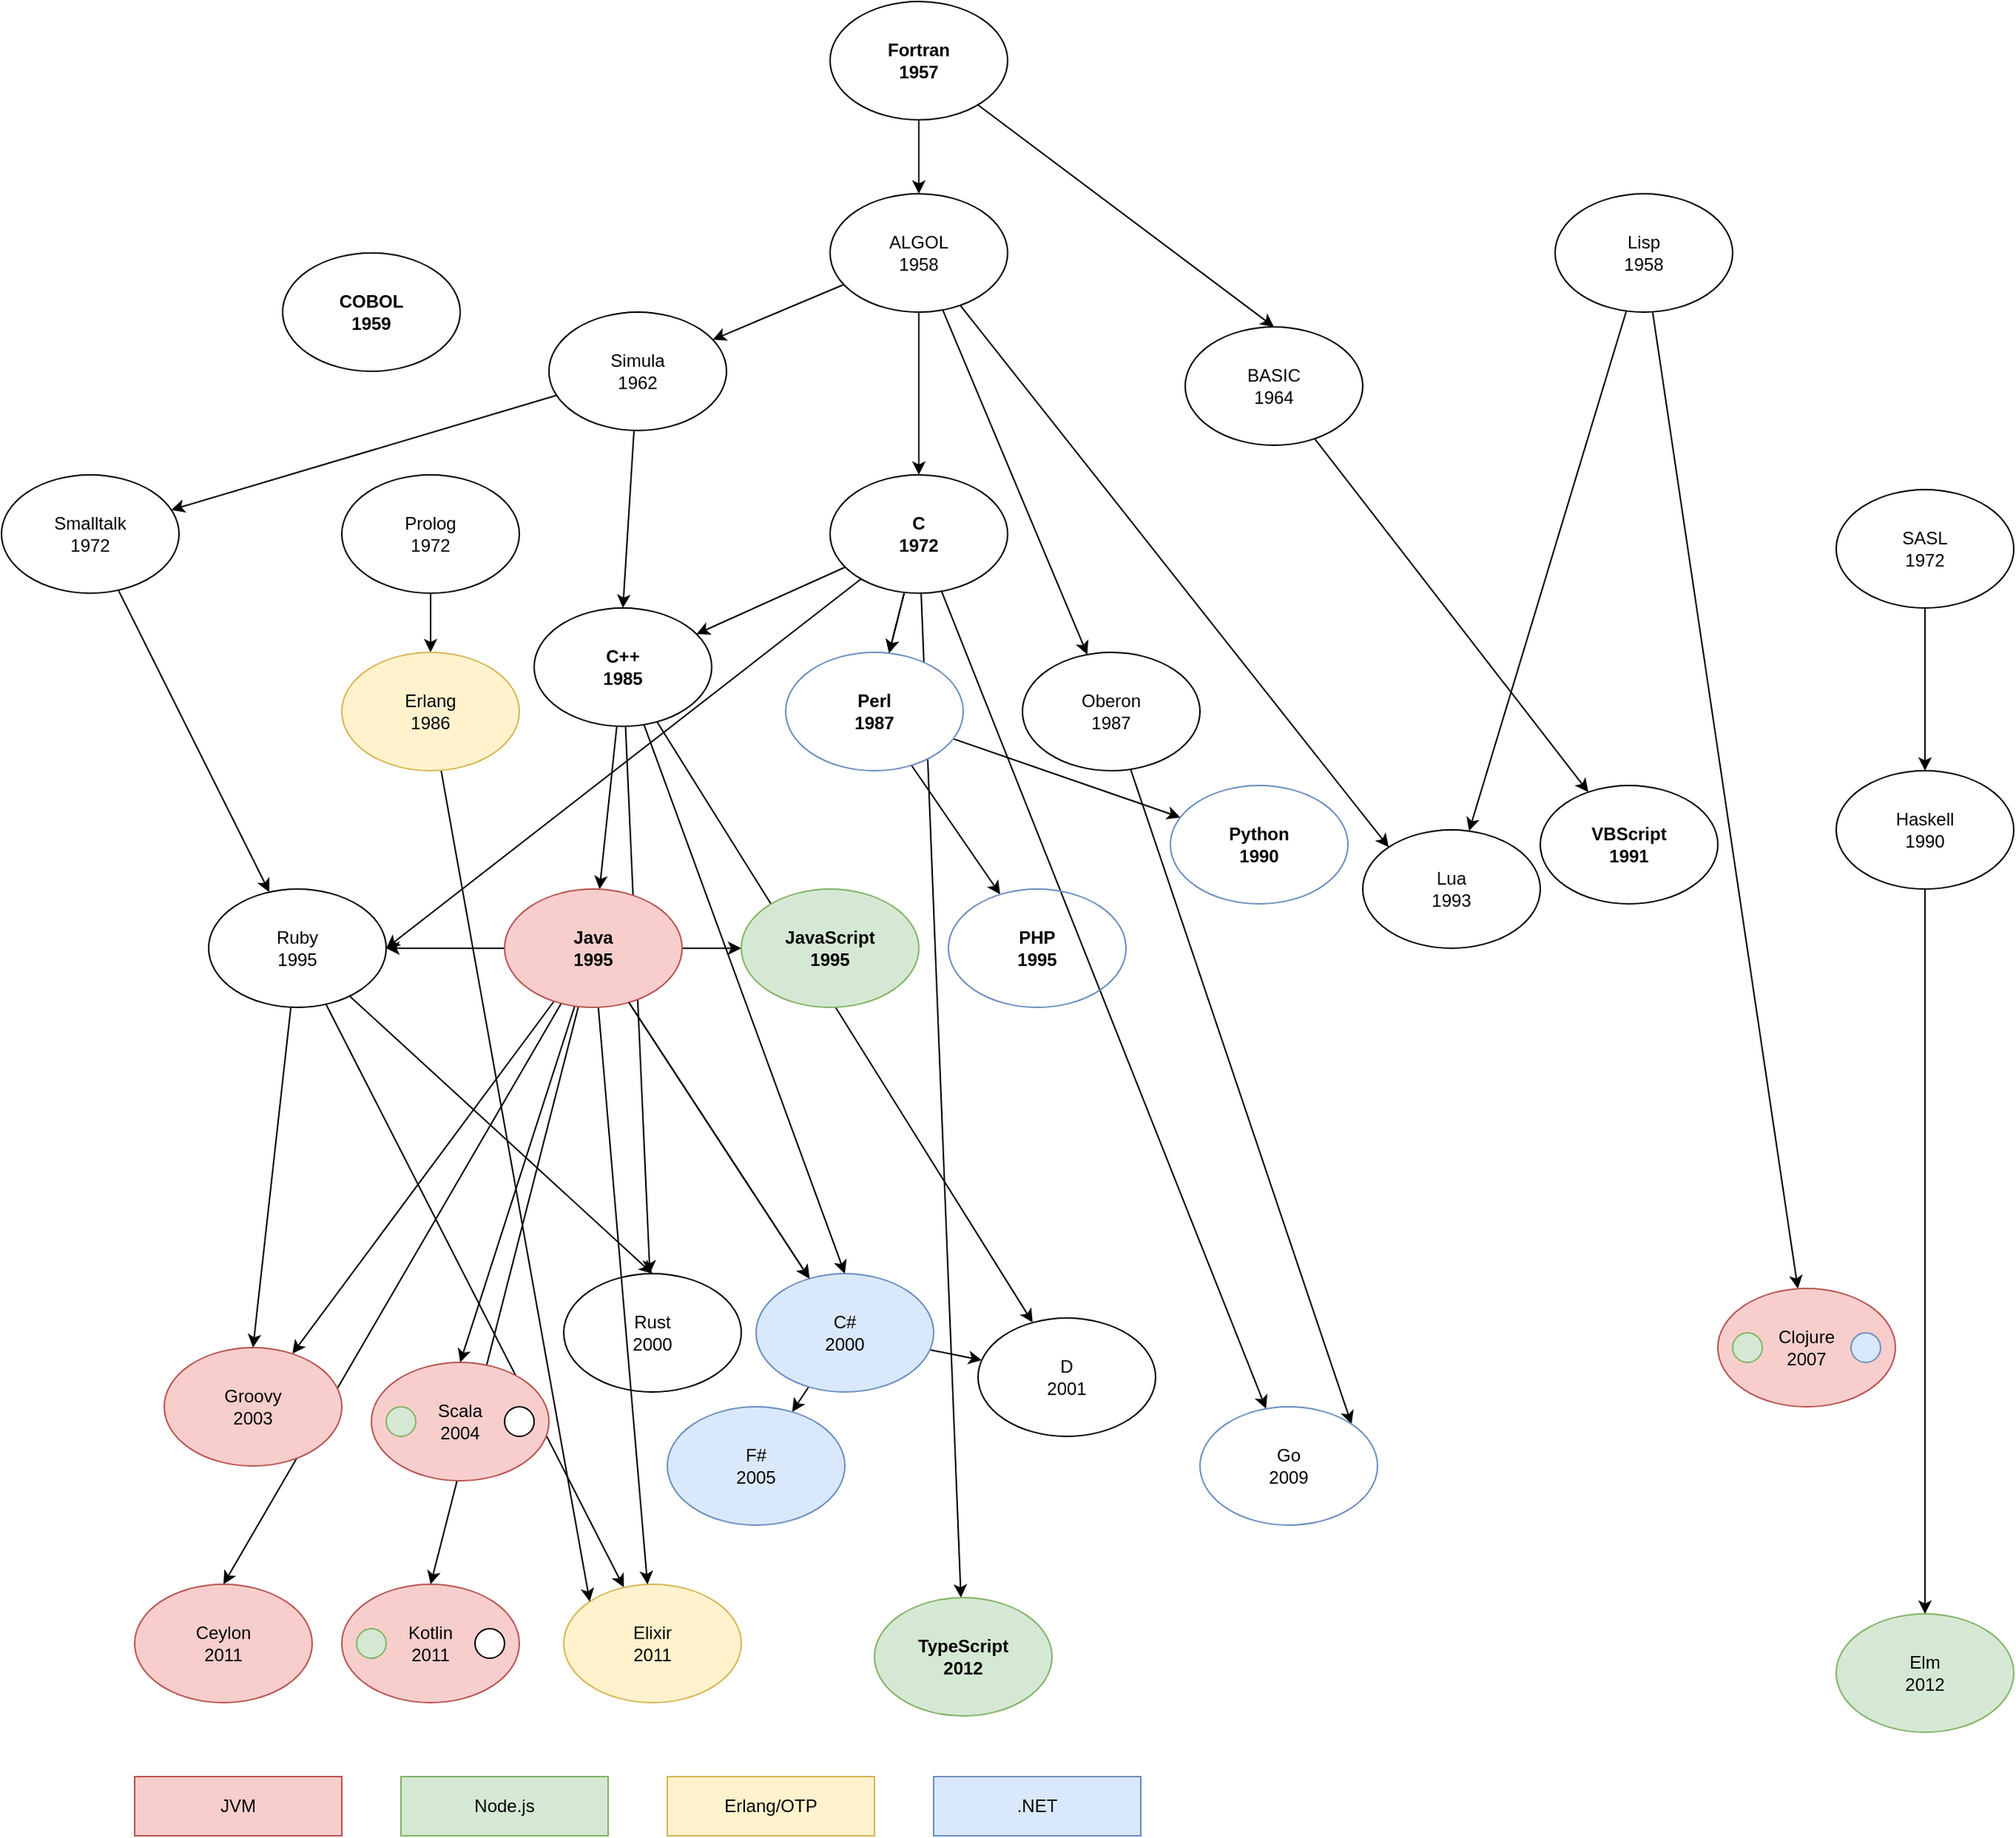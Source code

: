 <mxfile version="12.5.3" type="device"><diagram id="Y7-HPS6aQxImyn109C00" name="Page-1"><mxGraphModel dx="1933" dy="830" grid="1" gridSize="10" guides="1" tooltips="1" connect="1" arrows="1" fold="1" page="1" pageScale="1" pageWidth="827" pageHeight="1169" math="0" shadow="0"><root><mxCell id="0"/><mxCell id="1" parent="0"/><mxCell id="qzRQ_gO1J8UZ7r01pVFA-60" value="" style="edgeStyle=none;rounded=0;orthogonalLoop=1;jettySize=auto;html=1;" parent="1" source="qzRQ_gO1J8UZ7r01pVFA-1" target="qzRQ_gO1J8UZ7r01pVFA-59" edge="1"><mxGeometry relative="1" as="geometry"/></mxCell><mxCell id="qzRQ_gO1J8UZ7r01pVFA-63" value="" style="edgeStyle=none;rounded=0;orthogonalLoop=1;jettySize=auto;html=1;" parent="1" source="qzRQ_gO1J8UZ7r01pVFA-1" target="qzRQ_gO1J8UZ7r01pVFA-62" edge="1"><mxGeometry relative="1" as="geometry"/></mxCell><mxCell id="I-1-2Rjgh43q5j4eCBmA-2" value="" style="rounded=0;orthogonalLoop=1;jettySize=auto;html=1;exitX=0.5;exitY=1;exitDx=0;exitDy=0;" parent="1" source="I-1-2Rjgh43q5j4eCBmA-5" target="I-1-2Rjgh43q5j4eCBmA-1" edge="1"><mxGeometry relative="1" as="geometry"/></mxCell><mxCell id="qzRQ_gO1J8UZ7r01pVFA-1" value="Lisp&lt;br&gt;1958" style="ellipse;whiteSpace=wrap;html=1;" parent="1" vertex="1"><mxGeometry x="860" y="140" width="120" height="80" as="geometry"/></mxCell><mxCell id="I-1-2Rjgh43q5j4eCBmA-4" value="" style="edgeStyle=none;rounded=0;orthogonalLoop=1;jettySize=auto;html=1;" parent="1" source="I-1-2Rjgh43q5j4eCBmA-1" target="I-1-2Rjgh43q5j4eCBmA-3" edge="1"><mxGeometry relative="1" as="geometry"/></mxCell><mxCell id="I-1-2Rjgh43q5j4eCBmA-1" value="Haskell&lt;br&gt;1990" style="ellipse;whiteSpace=wrap;html=1;" parent="1" vertex="1"><mxGeometry x="1050" y="530" width="120" height="80" as="geometry"/></mxCell><mxCell id="I-1-2Rjgh43q5j4eCBmA-3" value="Elm&lt;br&gt;2012" style="ellipse;whiteSpace=wrap;html=1;fillColor=#d5e8d4;strokeColor=#82b366;" parent="1" vertex="1"><mxGeometry x="1050" y="1100" width="120" height="80" as="geometry"/></mxCell><mxCell id="qzRQ_gO1J8UZ7r01pVFA-59" value="Lua&lt;br&gt;1993" style="ellipse;whiteSpace=wrap;html=1;" parent="1" vertex="1"><mxGeometry x="730" y="570" width="120" height="80" as="geometry"/></mxCell><mxCell id="qzRQ_gO1J8UZ7r01pVFA-2" value="COBOL&lt;br&gt;1959" style="ellipse;whiteSpace=wrap;html=1;fontStyle=1" parent="1" vertex="1"><mxGeometry y="180" width="120" height="80" as="geometry"/></mxCell><mxCell id="qzRQ_gO1J8UZ7r01pVFA-9" style="edgeStyle=none;rounded=0;orthogonalLoop=1;jettySize=auto;html=1;exitX=0.5;exitY=1;exitDx=0;exitDy=0;" parent="1" source="qzRQ_gO1J8UZ7r01pVFA-16" target="qzRQ_gO1J8UZ7r01pVFA-4" edge="1"><mxGeometry relative="1" as="geometry"><mxPoint x="430" y="300" as="sourcePoint"/></mxGeometry></mxCell><mxCell id="qzRQ_gO1J8UZ7r01pVFA-17" value="" style="edgeStyle=none;rounded=0;orthogonalLoop=1;jettySize=auto;html=1;" parent="1" source="qzRQ_gO1J8UZ7r01pVFA-3" target="qzRQ_gO1J8UZ7r01pVFA-16" edge="1"><mxGeometry relative="1" as="geometry"/></mxCell><mxCell id="qzRQ_gO1J8UZ7r01pVFA-54" style="edgeStyle=none;rounded=0;orthogonalLoop=1;jettySize=auto;html=1;entryX=0.5;entryY=0;entryDx=0;entryDy=0;" parent="1" source="qzRQ_gO1J8UZ7r01pVFA-3" target="qzRQ_gO1J8UZ7r01pVFA-33" edge="1"><mxGeometry relative="1" as="geometry"/></mxCell><mxCell id="qzRQ_gO1J8UZ7r01pVFA-3" value="Fortran&lt;br&gt;1957" style="ellipse;whiteSpace=wrap;html=1;fontStyle=1" parent="1" vertex="1"><mxGeometry x="370" y="10" width="120" height="80" as="geometry"/></mxCell><mxCell id="qzRQ_gO1J8UZ7r01pVFA-19" value="" style="edgeStyle=none;rounded=0;orthogonalLoop=1;jettySize=auto;html=1;" parent="1" source="qzRQ_gO1J8UZ7r01pVFA-16" target="qzRQ_gO1J8UZ7r01pVFA-18" edge="1"><mxGeometry relative="1" as="geometry"/></mxCell><mxCell id="qzRQ_gO1J8UZ7r01pVFA-57" value="" style="edgeStyle=none;rounded=0;orthogonalLoop=1;jettySize=auto;html=1;" parent="1" source="qzRQ_gO1J8UZ7r01pVFA-16" target="qzRQ_gO1J8UZ7r01pVFA-56" edge="1"><mxGeometry relative="1" as="geometry"/></mxCell><mxCell id="qzRQ_gO1J8UZ7r01pVFA-61" style="edgeStyle=none;rounded=0;orthogonalLoop=1;jettySize=auto;html=1;entryX=0;entryY=0;entryDx=0;entryDy=0;" parent="1" source="qzRQ_gO1J8UZ7r01pVFA-16" target="qzRQ_gO1J8UZ7r01pVFA-59" edge="1"><mxGeometry relative="1" as="geometry"/></mxCell><mxCell id="qzRQ_gO1J8UZ7r01pVFA-16" value="ALGOL&lt;br&gt;1958" style="ellipse;whiteSpace=wrap;html=1;" parent="1" vertex="1"><mxGeometry x="370" y="140" width="120" height="80" as="geometry"/></mxCell><mxCell id="qzRQ_gO1J8UZ7r01pVFA-58" style="edgeStyle=none;rounded=0;orthogonalLoop=1;jettySize=auto;html=1;entryX=1;entryY=0;entryDx=0;entryDy=0;" parent="1" source="qzRQ_gO1J8UZ7r01pVFA-56" target="qzRQ_gO1J8UZ7r01pVFA-37" edge="1"><mxGeometry relative="1" as="geometry"/></mxCell><mxCell id="qzRQ_gO1J8UZ7r01pVFA-56" value="Oberon&lt;br&gt;1987" style="ellipse;whiteSpace=wrap;html=1;" parent="1" vertex="1"><mxGeometry x="500" y="450" width="120" height="80" as="geometry"/></mxCell><mxCell id="qzRQ_gO1J8UZ7r01pVFA-21" value="" style="edgeStyle=none;rounded=0;orthogonalLoop=1;jettySize=auto;html=1;" parent="1" source="qzRQ_gO1J8UZ7r01pVFA-18" target="qzRQ_gO1J8UZ7r01pVFA-20" edge="1"><mxGeometry relative="1" as="geometry"/></mxCell><mxCell id="qzRQ_gO1J8UZ7r01pVFA-30" style="edgeStyle=none;rounded=0;orthogonalLoop=1;jettySize=auto;html=1;entryX=0.5;entryY=0;entryDx=0;entryDy=0;" parent="1" source="qzRQ_gO1J8UZ7r01pVFA-18" target="qzRQ_gO1J8UZ7r01pVFA-5" edge="1"><mxGeometry relative="1" as="geometry"/></mxCell><mxCell id="qzRQ_gO1J8UZ7r01pVFA-18" value="Simula&lt;br&gt;1962" style="ellipse;whiteSpace=wrap;html=1;" parent="1" vertex="1"><mxGeometry x="180" y="220" width="120" height="80" as="geometry"/></mxCell><mxCell id="qzRQ_gO1J8UZ7r01pVFA-23" value="" style="edgeStyle=none;rounded=0;orthogonalLoop=1;jettySize=auto;html=1;" parent="1" source="qzRQ_gO1J8UZ7r01pVFA-20" target="qzRQ_gO1J8UZ7r01pVFA-22" edge="1"><mxGeometry relative="1" as="geometry"/></mxCell><mxCell id="qzRQ_gO1J8UZ7r01pVFA-20" value="Smalltalk&lt;br&gt;1972" style="ellipse;whiteSpace=wrap;html=1;" parent="1" vertex="1"><mxGeometry x="-190" y="330" width="120" height="80" as="geometry"/></mxCell><mxCell id="qzRQ_gO1J8UZ7r01pVFA-27" style="edgeStyle=none;rounded=0;orthogonalLoop=1;jettySize=auto;html=1;entryX=0.5;entryY=0;entryDx=0;entryDy=0;" parent="1" source="qzRQ_gO1J8UZ7r01pVFA-22" target="qzRQ_gO1J8UZ7r01pVFA-14" edge="1"><mxGeometry relative="1" as="geometry"/></mxCell><mxCell id="qzRQ_gO1J8UZ7r01pVFA-29" value="" style="edgeStyle=none;rounded=0;orthogonalLoop=1;jettySize=auto;html=1;" parent="1" source="qzRQ_gO1J8UZ7r01pVFA-22" target="qzRQ_gO1J8UZ7r01pVFA-28" edge="1"><mxGeometry relative="1" as="geometry"/></mxCell><mxCell id="qzRQ_gO1J8UZ7r01pVFA-65" style="edgeStyle=none;rounded=0;orthogonalLoop=1;jettySize=auto;html=1;entryX=0.5;entryY=0;entryDx=0;entryDy=0;" parent="1" source="qzRQ_gO1J8UZ7r01pVFA-22" target="qzRQ_gO1J8UZ7r01pVFA-39" edge="1"><mxGeometry relative="1" as="geometry"/></mxCell><mxCell id="qzRQ_gO1J8UZ7r01pVFA-22" value="Ruby&lt;br&gt;1995" style="ellipse;whiteSpace=wrap;html=1;" parent="1" vertex="1"><mxGeometry x="-50" y="610" width="120" height="80" as="geometry"/></mxCell><mxCell id="qzRQ_gO1J8UZ7r01pVFA-28" value="Elixir&lt;br&gt;2011" style="ellipse;whiteSpace=wrap;html=1;fillColor=#fff2cc;strokeColor=#d6b656;" parent="1" vertex="1"><mxGeometry x="190" y="1080" width="120" height="80" as="geometry"/></mxCell><mxCell id="qzRQ_gO1J8UZ7r01pVFA-8" style="rounded=0;orthogonalLoop=1;jettySize=auto;html=1;" parent="1" source="qzRQ_gO1J8UZ7r01pVFA-4" target="qzRQ_gO1J8UZ7r01pVFA-5" edge="1"><mxGeometry relative="1" as="geometry"/></mxCell><mxCell id="qzRQ_gO1J8UZ7r01pVFA-36" style="edgeStyle=none;rounded=0;orthogonalLoop=1;jettySize=auto;html=1;entryX=1;entryY=0.5;entryDx=0;entryDy=0;" parent="1" source="qzRQ_gO1J8UZ7r01pVFA-4" target="qzRQ_gO1J8UZ7r01pVFA-22" edge="1"><mxGeometry relative="1" as="geometry"/></mxCell><mxCell id="qzRQ_gO1J8UZ7r01pVFA-38" value="" style="edgeStyle=none;rounded=0;orthogonalLoop=1;jettySize=auto;html=1;" parent="1" source="qzRQ_gO1J8UZ7r01pVFA-4" target="qzRQ_gO1J8UZ7r01pVFA-37" edge="1"><mxGeometry relative="1" as="geometry"/></mxCell><mxCell id="qzRQ_gO1J8UZ7r01pVFA-42" value="" style="edgeStyle=none;rounded=0;orthogonalLoop=1;jettySize=auto;html=1;" parent="1" source="qzRQ_gO1J8UZ7r01pVFA-4" target="qzRQ_gO1J8UZ7r01pVFA-41" edge="1"><mxGeometry relative="1" as="geometry"/></mxCell><mxCell id="qzRQ_gO1J8UZ7r01pVFA-46" value="" style="edgeStyle=none;rounded=0;orthogonalLoop=1;jettySize=auto;html=1;" parent="1" source="qzRQ_gO1J8UZ7r01pVFA-41" target="qzRQ_gO1J8UZ7r01pVFA-45" edge="1"><mxGeometry relative="1" as="geometry"/></mxCell><mxCell id="I-1-2Rjgh43q5j4eCBmA-16" style="edgeStyle=none;rounded=0;orthogonalLoop=1;jettySize=auto;html=1;" parent="1" source="qzRQ_gO1J8UZ7r01pVFA-4" target="I-1-2Rjgh43q5j4eCBmA-14" edge="1"><mxGeometry relative="1" as="geometry"/></mxCell><mxCell id="qzRQ_gO1J8UZ7r01pVFA-4" value="C&lt;br&gt;1972" style="ellipse;whiteSpace=wrap;html=1;fontStyle=1" parent="1" vertex="1"><mxGeometry x="370" y="330" width="120" height="80" as="geometry"/></mxCell><mxCell id="qzRQ_gO1J8UZ7r01pVFA-45" value="Python&lt;br&gt;1990" style="ellipse;whiteSpace=wrap;html=1;fillColor=#ffffff;strokeColor=#6c8ebf;fontStyle=1" parent="1" vertex="1"><mxGeometry x="600" y="540" width="120" height="80" as="geometry"/></mxCell><mxCell id="qzRQ_gO1J8UZ7r01pVFA-44" value="" style="edgeStyle=none;rounded=0;orthogonalLoop=1;jettySize=auto;html=1;" parent="1" source="qzRQ_gO1J8UZ7r01pVFA-41" target="qzRQ_gO1J8UZ7r01pVFA-43" edge="1"><mxGeometry relative="1" as="geometry"/></mxCell><mxCell id="qzRQ_gO1J8UZ7r01pVFA-43" value="PHP&lt;br&gt;1995" style="ellipse;whiteSpace=wrap;html=1;fillColor=none;strokeColor=#6c8ebf;fontStyle=1" parent="1" vertex="1"><mxGeometry x="450" y="610" width="120" height="80" as="geometry"/></mxCell><mxCell id="qzRQ_gO1J8UZ7r01pVFA-37" value="Go&lt;br&gt;2009" style="ellipse;whiteSpace=wrap;html=1;fillColor=#ffffff;strokeColor=#6c8ebf;" parent="1" vertex="1"><mxGeometry x="620" y="960" width="120" height="80" as="geometry"/></mxCell><mxCell id="qzRQ_gO1J8UZ7r01pVFA-7" value="" style="rounded=0;orthogonalLoop=1;jettySize=auto;html=1;" parent="1" source="qzRQ_gO1J8UZ7r01pVFA-5" target="qzRQ_gO1J8UZ7r01pVFA-6" edge="1"><mxGeometry relative="1" as="geometry"/></mxCell><mxCell id="qzRQ_gO1J8UZ7r01pVFA-13" style="edgeStyle=none;rounded=0;orthogonalLoop=1;jettySize=auto;html=1;entryX=0.5;entryY=0;entryDx=0;entryDy=0;" parent="1" source="qzRQ_gO1J8UZ7r01pVFA-5" target="qzRQ_gO1J8UZ7r01pVFA-11" edge="1"><mxGeometry relative="1" as="geometry"/></mxCell><mxCell id="qzRQ_gO1J8UZ7r01pVFA-40" value="" style="edgeStyle=none;rounded=0;orthogonalLoop=1;jettySize=auto;html=1;" parent="1" source="qzRQ_gO1J8UZ7r01pVFA-5" target="qzRQ_gO1J8UZ7r01pVFA-39" edge="1"><mxGeometry relative="1" as="geometry"/></mxCell><mxCell id="I-1-2Rjgh43q5j4eCBmA-11" style="edgeStyle=none;rounded=0;orthogonalLoop=1;jettySize=auto;html=1;" parent="1" source="qzRQ_gO1J8UZ7r01pVFA-5" target="qzRQ_gO1J8UZ7r01pVFA-66" edge="1"><mxGeometry relative="1" as="geometry"/></mxCell><mxCell id="qzRQ_gO1J8UZ7r01pVFA-39" value="Rust&lt;br&gt;2000" style="ellipse;whiteSpace=wrap;html=1;" parent="1" vertex="1"><mxGeometry x="190" y="870" width="120" height="80" as="geometry"/></mxCell><mxCell id="qzRQ_gO1J8UZ7r01pVFA-12" value="" style="edgeStyle=none;rounded=0;orthogonalLoop=1;jettySize=auto;html=1;" parent="1" source="qzRQ_gO1J8UZ7r01pVFA-6" target="qzRQ_gO1J8UZ7r01pVFA-11" edge="1"><mxGeometry relative="1" as="geometry"/></mxCell><mxCell id="qzRQ_gO1J8UZ7r01pVFA-15" value="" style="edgeStyle=none;rounded=0;orthogonalLoop=1;jettySize=auto;html=1;" parent="1" source="qzRQ_gO1J8UZ7r01pVFA-6" target="qzRQ_gO1J8UZ7r01pVFA-14" edge="1"><mxGeometry relative="1" as="geometry"/></mxCell><mxCell id="qzRQ_gO1J8UZ7r01pVFA-47" value="" style="edgeStyle=none;rounded=0;orthogonalLoop=1;jettySize=auto;html=1;" parent="1" source="qzRQ_gO1J8UZ7r01pVFA-6" target="qzRQ_gO1J8UZ7r01pVFA-28" edge="1"><mxGeometry relative="1" as="geometry"/></mxCell><mxCell id="qzRQ_gO1J8UZ7r01pVFA-49" value="" style="edgeStyle=none;rounded=0;orthogonalLoop=1;jettySize=auto;html=1;" parent="1" source="qzRQ_gO1J8UZ7r01pVFA-6" target="qzRQ_gO1J8UZ7r01pVFA-48" edge="1"><mxGeometry relative="1" as="geometry"/></mxCell><mxCell id="qzRQ_gO1J8UZ7r01pVFA-51" style="edgeStyle=none;rounded=0;orthogonalLoop=1;jettySize=auto;html=1;entryX=0.5;entryY=0;entryDx=0;entryDy=0;" parent="1" source="qzRQ_gO1J8UZ7r01pVFA-6" target="qzRQ_gO1J8UZ7r01pVFA-50" edge="1"><mxGeometry relative="1" as="geometry"/></mxCell><mxCell id="qzRQ_gO1J8UZ7r01pVFA-53" style="edgeStyle=none;rounded=0;orthogonalLoop=1;jettySize=auto;html=1;entryX=0.5;entryY=0;entryDx=0;entryDy=0;" parent="1" source="qzRQ_gO1J8UZ7r01pVFA-6" target="qzRQ_gO1J8UZ7r01pVFA-52" edge="1"><mxGeometry relative="1" as="geometry"/></mxCell><mxCell id="qzRQ_gO1J8UZ7r01pVFA-67" value="" style="edgeStyle=none;rounded=0;orthogonalLoop=1;jettySize=auto;html=1;" parent="1" source="qzRQ_gO1J8UZ7r01pVFA-11" target="qzRQ_gO1J8UZ7r01pVFA-66" edge="1"><mxGeometry relative="1" as="geometry"/></mxCell><mxCell id="I-1-2Rjgh43q5j4eCBmA-6" value="" style="edgeStyle=none;rounded=0;orthogonalLoop=1;jettySize=auto;html=1;" parent="1" source="qzRQ_gO1J8UZ7r01pVFA-6" target="qzRQ_gO1J8UZ7r01pVFA-22" edge="1"><mxGeometry relative="1" as="geometry"/></mxCell><mxCell id="I-1-2Rjgh43q5j4eCBmA-8" style="edgeStyle=none;rounded=0;orthogonalLoop=1;jettySize=auto;html=1;entryX=0.5;entryY=0;entryDx=0;entryDy=0;" parent="1" source="qzRQ_gO1J8UZ7r01pVFA-6" target="I-1-2Rjgh43q5j4eCBmA-7" edge="1"><mxGeometry relative="1" as="geometry"/></mxCell><mxCell id="qzRQ_gO1J8UZ7r01pVFA-6" value="Java&lt;br&gt;1995" style="ellipse;whiteSpace=wrap;html=1;fillColor=#f8cecc;strokeColor=#b85450;fontStyle=1" parent="1" vertex="1"><mxGeometry x="150" y="610" width="120" height="80" as="geometry"/></mxCell><mxCell id="qzRQ_gO1J8UZ7r01pVFA-66" value="D&lt;br&gt;2001" style="ellipse;whiteSpace=wrap;html=1;" parent="1" vertex="1"><mxGeometry x="470" y="900" width="120" height="80" as="geometry"/></mxCell><mxCell id="qzRQ_gO1J8UZ7r01pVFA-48" value="JavaScript&lt;br&gt;1995" style="ellipse;whiteSpace=wrap;html=1;fillColor=#d5e8d4;strokeColor=#82b366;fontStyle=1" parent="1" vertex="1"><mxGeometry x="310" y="610" width="120" height="80" as="geometry"/></mxCell><mxCell id="qzRQ_gO1J8UZ7r01pVFA-14" value="Groovy&lt;br&gt;2003" style="ellipse;whiteSpace=wrap;html=1;fillColor=#f8cecc;strokeColor=#b85450;" parent="1" vertex="1"><mxGeometry x="-80" y="920" width="120" height="80" as="geometry"/></mxCell><mxCell id="qzRQ_gO1J8UZ7r01pVFA-26" value="" style="edgeStyle=none;rounded=0;orthogonalLoop=1;jettySize=auto;html=1;" parent="1" source="qzRQ_gO1J8UZ7r01pVFA-24" target="qzRQ_gO1J8UZ7r01pVFA-25" edge="1"><mxGeometry relative="1" as="geometry"/></mxCell><mxCell id="qzRQ_gO1J8UZ7r01pVFA-24" value="Prolog&lt;br&gt;1972" style="ellipse;whiteSpace=wrap;html=1;" parent="1" vertex="1"><mxGeometry x="40" y="330" width="120" height="80" as="geometry"/></mxCell><mxCell id="qzRQ_gO1J8UZ7r01pVFA-64" style="edgeStyle=none;rounded=0;orthogonalLoop=1;jettySize=auto;html=1;entryX=0;entryY=0;entryDx=0;entryDy=0;" parent="1" source="qzRQ_gO1J8UZ7r01pVFA-25" target="qzRQ_gO1J8UZ7r01pVFA-28" edge="1"><mxGeometry relative="1" as="geometry"/></mxCell><mxCell id="qzRQ_gO1J8UZ7r01pVFA-25" value="Erlang&lt;br&gt;1986" style="ellipse;whiteSpace=wrap;html=1;fillColor=#fff2cc;strokeColor=#d6b656;" parent="1" vertex="1"><mxGeometry x="40" y="450" width="120" height="80" as="geometry"/></mxCell><mxCell id="qzRQ_gO1J8UZ7r01pVFA-35" value="" style="edgeStyle=none;rounded=0;orthogonalLoop=1;jettySize=auto;html=1;" parent="1" source="qzRQ_gO1J8UZ7r01pVFA-33" target="qzRQ_gO1J8UZ7r01pVFA-34" edge="1"><mxGeometry relative="1" as="geometry"/></mxCell><mxCell id="qzRQ_gO1J8UZ7r01pVFA-33" value="BASIC&lt;br&gt;1964" style="ellipse;whiteSpace=wrap;html=1;" parent="1" vertex="1"><mxGeometry x="610" y="230" width="120" height="80" as="geometry"/></mxCell><mxCell id="qzRQ_gO1J8UZ7r01pVFA-34" value="VBScript&lt;br&gt;1991" style="ellipse;whiteSpace=wrap;html=1;fontStyle=1" parent="1" vertex="1"><mxGeometry x="850" y="540" width="120" height="80" as="geometry"/></mxCell><mxCell id="qzRQ_gO1J8UZ7r01pVFA-50" value="Scala&lt;br&gt;2004" style="ellipse;whiteSpace=wrap;html=1;fillColor=#f8cecc;strokeColor=#b85450;" parent="1" vertex="1"><mxGeometry x="60" y="930" width="120" height="80" as="geometry"/></mxCell><mxCell id="qzRQ_gO1J8UZ7r01pVFA-52" value="Kotlin&lt;br&gt;2011" style="ellipse;whiteSpace=wrap;html=1;fillColor=#f8cecc;strokeColor=#b85450;" parent="1" vertex="1"><mxGeometry x="40" y="1080" width="120" height="80" as="geometry"/></mxCell><mxCell id="I-1-2Rjgh43q5j4eCBmA-5" value="SASL&lt;br&gt;1972" style="ellipse;whiteSpace=wrap;html=1;" parent="1" vertex="1"><mxGeometry x="1050" y="340" width="120" height="80" as="geometry"/></mxCell><mxCell id="I-1-2Rjgh43q5j4eCBmA-7" value="Ceylon&lt;br&gt;2011" style="ellipse;whiteSpace=wrap;html=1;fillColor=#f8cecc;strokeColor=#b85450;" parent="1" vertex="1"><mxGeometry x="-100" y="1080" width="120" height="80" as="geometry"/></mxCell><mxCell id="DYXUL5Q3f4AuQoniHCQt-6" style="rounded=0;orthogonalLoop=1;jettySize=auto;html=1;" edge="1" parent="1" source="qzRQ_gO1J8UZ7r01pVFA-11" target="DYXUL5Q3f4AuQoniHCQt-5"><mxGeometry relative="1" as="geometry"/></mxCell><mxCell id="qzRQ_gO1J8UZ7r01pVFA-11" value="C#&lt;br&gt;2000" style="ellipse;whiteSpace=wrap;html=1;fillColor=#dae8fc;strokeColor=#6c8ebf;" parent="1" vertex="1"><mxGeometry x="320" y="870" width="120" height="80" as="geometry"/></mxCell><mxCell id="I-1-2Rjgh43q5j4eCBmA-9" value="" style="edgeStyle=none;rounded=0;orthogonalLoop=1;jettySize=auto;html=1;" parent="1" source="qzRQ_gO1J8UZ7r01pVFA-6" target="qzRQ_gO1J8UZ7r01pVFA-11" edge="1"><mxGeometry relative="1" as="geometry"><mxPoint x="242.459" y="683.641" as="sourcePoint"/><mxPoint x="457.525" y="906.365" as="targetPoint"/></mxGeometry></mxCell><mxCell id="qzRQ_gO1J8UZ7r01pVFA-41" value="Perl&lt;br&gt;1987" style="ellipse;whiteSpace=wrap;html=1;fillColor=#ffffff;strokeColor=#6c8ebf;fontStyle=1" parent="1" vertex="1"><mxGeometry x="340" y="450" width="120" height="80" as="geometry"/></mxCell><mxCell id="I-1-2Rjgh43q5j4eCBmA-12" value="" style="edgeStyle=none;rounded=0;orthogonalLoop=1;jettySize=auto;html=1;" parent="1" source="qzRQ_gO1J8UZ7r01pVFA-4" target="qzRQ_gO1J8UZ7r01pVFA-41" edge="1"><mxGeometry relative="1" as="geometry"><mxPoint x="154.278" y="316.994" as="sourcePoint"/><mxPoint x="525.691" y="543.029" as="targetPoint"/></mxGeometry></mxCell><mxCell id="qzRQ_gO1J8UZ7r01pVFA-5" value="C++&lt;br&gt;1985" style="ellipse;whiteSpace=wrap;html=1;fontStyle=1" parent="1" vertex="1"><mxGeometry x="170" y="420" width="120" height="80" as="geometry"/></mxCell><mxCell id="I-1-2Rjgh43q5j4eCBmA-14" value="TypeScript&lt;br&gt;2012" style="ellipse;whiteSpace=wrap;html=1;fillColor=#d5e8d4;strokeColor=#82b366;fontStyle=1" parent="1" vertex="1"><mxGeometry x="400" y="1089" width="120" height="80" as="geometry"/></mxCell><mxCell id="I-1-2Rjgh43q5j4eCBmA-17" value="" style="ellipse;whiteSpace=wrap;html=1;aspect=fixed;fillColor=#d5e8d4;strokeColor=#82b366;" parent="1" vertex="1"><mxGeometry x="50" y="1110" width="20" height="20" as="geometry"/></mxCell><mxCell id="I-1-2Rjgh43q5j4eCBmA-18" value="" style="ellipse;whiteSpace=wrap;html=1;aspect=fixed;" parent="1" vertex="1"><mxGeometry x="130" y="1110" width="20" height="20" as="geometry"/></mxCell><mxCell id="I-1-2Rjgh43q5j4eCBmA-23" value="" style="ellipse;whiteSpace=wrap;html=1;aspect=fixed;fillColor=#d5e8d4;strokeColor=#82b366;" parent="1" vertex="1"><mxGeometry x="70" y="960" width="20" height="20" as="geometry"/></mxCell><mxCell id="I-1-2Rjgh43q5j4eCBmA-24" value="" style="ellipse;whiteSpace=wrap;html=1;aspect=fixed;" parent="1" vertex="1"><mxGeometry x="150" y="960" width="20" height="20" as="geometry"/></mxCell><mxCell id="G0bGgAWyilklWKGsvIZJ-2" value="" style="group" parent="1" vertex="1" connectable="0"><mxGeometry x="970" y="880" width="120" height="80" as="geometry"/></mxCell><mxCell id="qzRQ_gO1J8UZ7r01pVFA-62" value="Clojure&lt;br&gt;2007" style="ellipse;whiteSpace=wrap;html=1;fillColor=#f8cecc;strokeColor=#b85450;" parent="G0bGgAWyilklWKGsvIZJ-2" vertex="1"><mxGeometry width="120" height="80" as="geometry"/></mxCell><mxCell id="I-1-2Rjgh43q5j4eCBmA-21" value="" style="ellipse;whiteSpace=wrap;html=1;aspect=fixed;fillColor=#d5e8d4;strokeColor=#82b366;" parent="G0bGgAWyilklWKGsvIZJ-2" vertex="1"><mxGeometry x="10" y="30" width="20" height="20" as="geometry"/></mxCell><mxCell id="I-1-2Rjgh43q5j4eCBmA-22" value="" style="ellipse;whiteSpace=wrap;html=1;aspect=fixed;fillColor=#dae8fc;strokeColor=#6c8ebf;" parent="G0bGgAWyilklWKGsvIZJ-2" vertex="1"><mxGeometry x="90" y="30" width="20" height="20" as="geometry"/></mxCell><mxCell id="DYXUL5Q3f4AuQoniHCQt-1" value="JVM" style="rounded=0;whiteSpace=wrap;html=1;fillColor=#f8cecc;strokeColor=#b85450;" vertex="1" parent="1"><mxGeometry x="-100" y="1210" width="140" height="40" as="geometry"/></mxCell><mxCell id="DYXUL5Q3f4AuQoniHCQt-2" value="Node.js" style="rounded=0;whiteSpace=wrap;html=1;fillColor=#d5e8d4;strokeColor=#82b366;" vertex="1" parent="1"><mxGeometry x="80" y="1210" width="140" height="40" as="geometry"/></mxCell><mxCell id="DYXUL5Q3f4AuQoniHCQt-3" value="Erlang/OTP" style="rounded=0;whiteSpace=wrap;html=1;fillColor=#fff2cc;strokeColor=#d6b656;" vertex="1" parent="1"><mxGeometry x="260" y="1210" width="140" height="40" as="geometry"/></mxCell><mxCell id="DYXUL5Q3f4AuQoniHCQt-4" value=".NET" style="rounded=0;whiteSpace=wrap;html=1;fillColor=#dae8fc;strokeColor=#6c8ebf;" vertex="1" parent="1"><mxGeometry x="440" y="1210" width="140" height="40" as="geometry"/></mxCell><mxCell id="DYXUL5Q3f4AuQoniHCQt-5" value="F#&lt;br&gt;2005" style="ellipse;whiteSpace=wrap;html=1;fillColor=#dae8fc;strokeColor=#6c8ebf;" vertex="1" parent="1"><mxGeometry x="260" y="960" width="120" height="80" as="geometry"/></mxCell></root></mxGraphModel></diagram></mxfile>